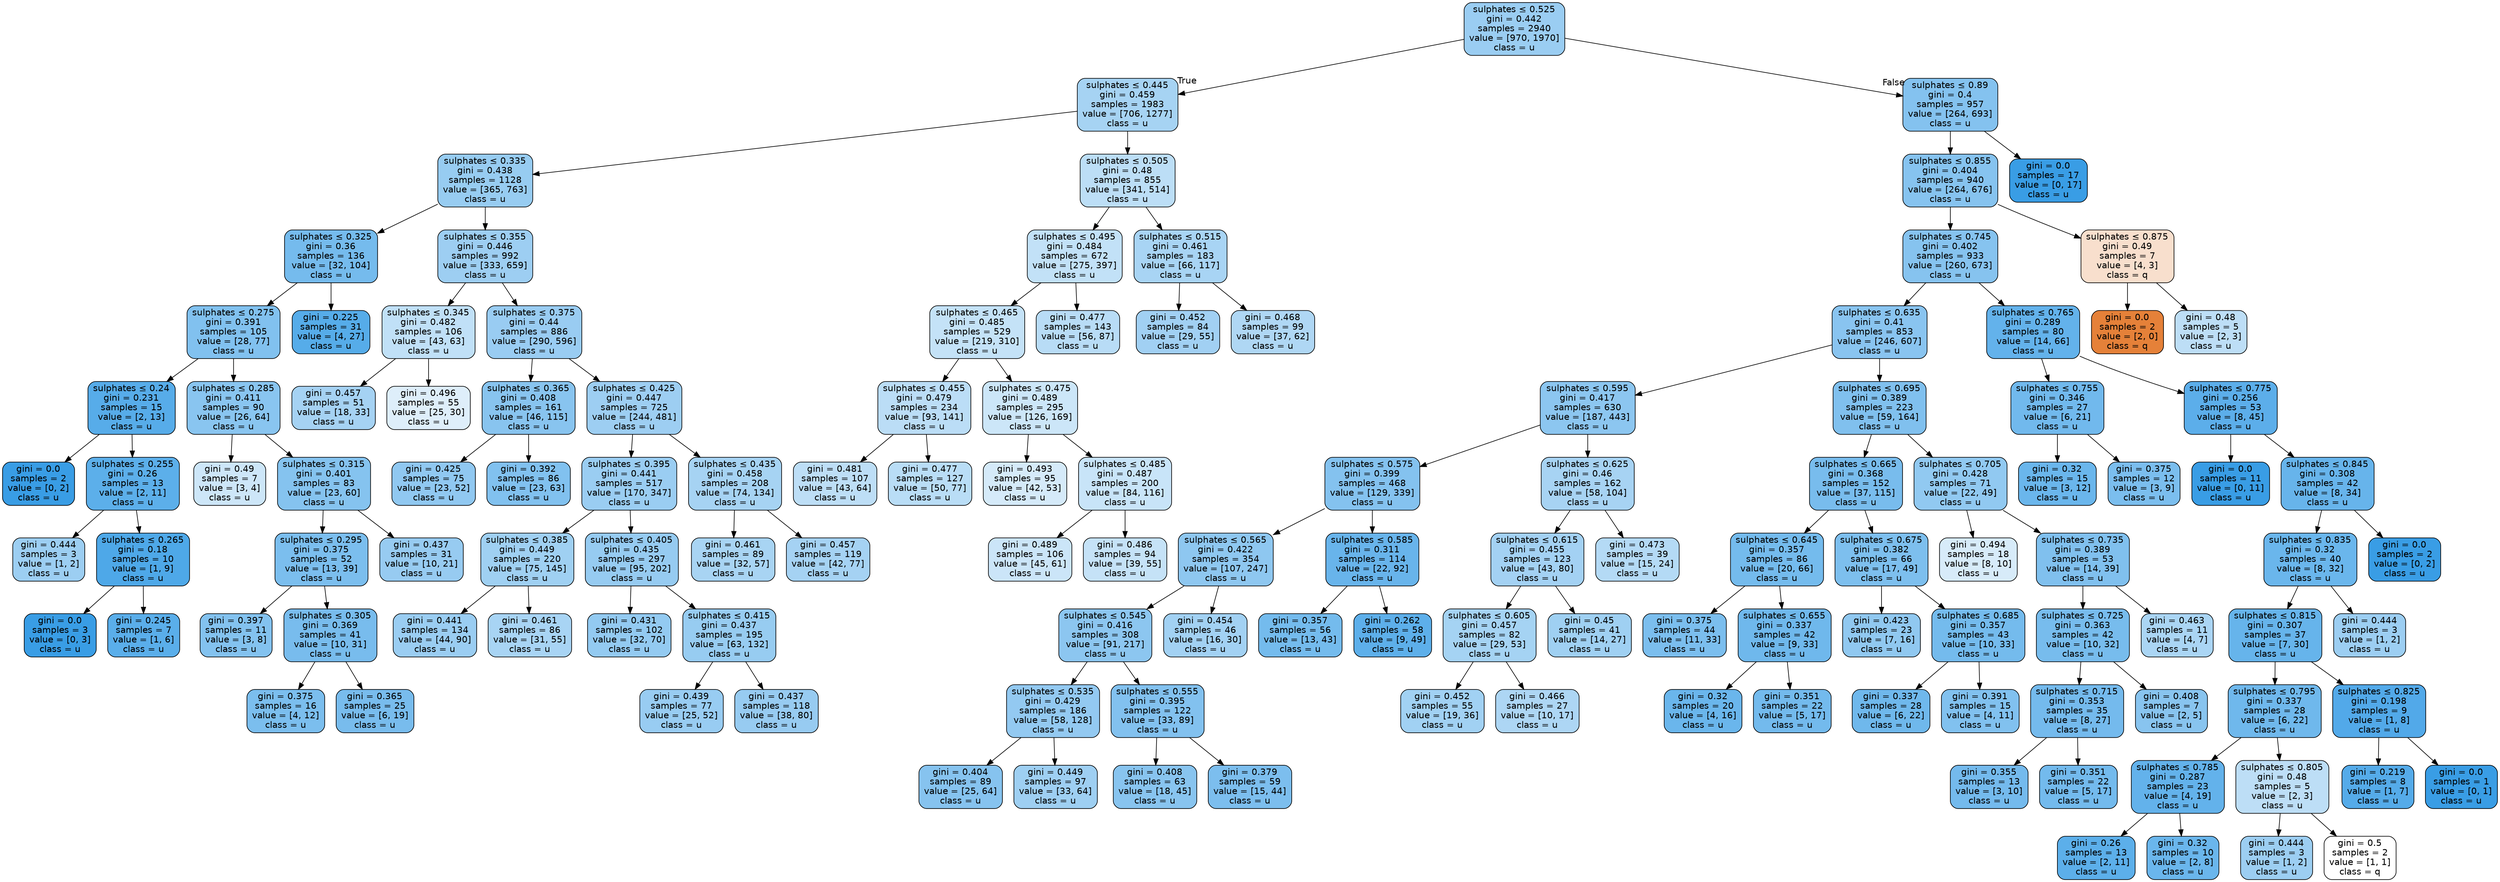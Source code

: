 digraph Tree {
node [shape=box, style="filled, rounded", color="black", fontname=helvetica] ;
edge [fontname=helvetica] ;
0 [label=<sulphates &le; 0.525<br/>gini = 0.442<br/>samples = 2940<br/>value = [970, 1970]<br/>class = u>, fillcolor="#399de581"] ;
1 [label=<sulphates &le; 0.445<br/>gini = 0.459<br/>samples = 1983<br/>value = [706, 1277]<br/>class = u>, fillcolor="#399de572"] ;
0 -> 1 [labeldistance=2.5, labelangle=45, headlabel="True"] ;
2 [label=<sulphates &le; 0.335<br/>gini = 0.438<br/>samples = 1128<br/>value = [365, 763]<br/>class = u>, fillcolor="#399de585"] ;
1 -> 2 ;
3 [label=<sulphates &le; 0.325<br/>gini = 0.36<br/>samples = 136<br/>value = [32, 104]<br/>class = u>, fillcolor="#399de5b1"] ;
2 -> 3 ;
4 [label=<sulphates &le; 0.275<br/>gini = 0.391<br/>samples = 105<br/>value = [28, 77]<br/>class = u>, fillcolor="#399de5a2"] ;
3 -> 4 ;
5 [label=<sulphates &le; 0.24<br/>gini = 0.231<br/>samples = 15<br/>value = [2, 13]<br/>class = u>, fillcolor="#399de5d8"] ;
4 -> 5 ;
6 [label=<gini = 0.0<br/>samples = 2<br/>value = [0, 2]<br/>class = u>, fillcolor="#399de5ff"] ;
5 -> 6 ;
7 [label=<sulphates &le; 0.255<br/>gini = 0.26<br/>samples = 13<br/>value = [2, 11]<br/>class = u>, fillcolor="#399de5d1"] ;
5 -> 7 ;
8 [label=<gini = 0.444<br/>samples = 3<br/>value = [1, 2]<br/>class = u>, fillcolor="#399de57f"] ;
7 -> 8 ;
9 [label=<sulphates &le; 0.265<br/>gini = 0.18<br/>samples = 10<br/>value = [1, 9]<br/>class = u>, fillcolor="#399de5e3"] ;
7 -> 9 ;
10 [label=<gini = 0.0<br/>samples = 3<br/>value = [0, 3]<br/>class = u>, fillcolor="#399de5ff"] ;
9 -> 10 ;
11 [label=<gini = 0.245<br/>samples = 7<br/>value = [1, 6]<br/>class = u>, fillcolor="#399de5d4"] ;
9 -> 11 ;
12 [label=<sulphates &le; 0.285<br/>gini = 0.411<br/>samples = 90<br/>value = [26, 64]<br/>class = u>, fillcolor="#399de597"] ;
4 -> 12 ;
13 [label=<gini = 0.49<br/>samples = 7<br/>value = [3, 4]<br/>class = u>, fillcolor="#399de540"] ;
12 -> 13 ;
14 [label=<sulphates &le; 0.315<br/>gini = 0.401<br/>samples = 83<br/>value = [23, 60]<br/>class = u>, fillcolor="#399de59d"] ;
12 -> 14 ;
15 [label=<sulphates &le; 0.295<br/>gini = 0.375<br/>samples = 52<br/>value = [13, 39]<br/>class = u>, fillcolor="#399de5aa"] ;
14 -> 15 ;
16 [label=<gini = 0.397<br/>samples = 11<br/>value = [3, 8]<br/>class = u>, fillcolor="#399de59f"] ;
15 -> 16 ;
17 [label=<sulphates &le; 0.305<br/>gini = 0.369<br/>samples = 41<br/>value = [10, 31]<br/>class = u>, fillcolor="#399de5ad"] ;
15 -> 17 ;
18 [label=<gini = 0.375<br/>samples = 16<br/>value = [4, 12]<br/>class = u>, fillcolor="#399de5aa"] ;
17 -> 18 ;
19 [label=<gini = 0.365<br/>samples = 25<br/>value = [6, 19]<br/>class = u>, fillcolor="#399de5ae"] ;
17 -> 19 ;
20 [label=<gini = 0.437<br/>samples = 31<br/>value = [10, 21]<br/>class = u>, fillcolor="#399de586"] ;
14 -> 20 ;
21 [label=<gini = 0.225<br/>samples = 31<br/>value = [4, 27]<br/>class = u>, fillcolor="#399de5d9"] ;
3 -> 21 ;
22 [label=<sulphates &le; 0.355<br/>gini = 0.446<br/>samples = 992<br/>value = [333, 659]<br/>class = u>, fillcolor="#399de57e"] ;
2 -> 22 ;
23 [label=<sulphates &le; 0.345<br/>gini = 0.482<br/>samples = 106<br/>value = [43, 63]<br/>class = u>, fillcolor="#399de551"] ;
22 -> 23 ;
24 [label=<gini = 0.457<br/>samples = 51<br/>value = [18, 33]<br/>class = u>, fillcolor="#399de574"] ;
23 -> 24 ;
25 [label=<gini = 0.496<br/>samples = 55<br/>value = [25, 30]<br/>class = u>, fillcolor="#399de52a"] ;
23 -> 25 ;
26 [label=<sulphates &le; 0.375<br/>gini = 0.44<br/>samples = 886<br/>value = [290, 596]<br/>class = u>, fillcolor="#399de583"] ;
22 -> 26 ;
27 [label=<sulphates &le; 0.365<br/>gini = 0.408<br/>samples = 161<br/>value = [46, 115]<br/>class = u>, fillcolor="#399de599"] ;
26 -> 27 ;
28 [label=<gini = 0.425<br/>samples = 75<br/>value = [23, 52]<br/>class = u>, fillcolor="#399de58e"] ;
27 -> 28 ;
29 [label=<gini = 0.392<br/>samples = 86<br/>value = [23, 63]<br/>class = u>, fillcolor="#399de5a2"] ;
27 -> 29 ;
30 [label=<sulphates &le; 0.425<br/>gini = 0.447<br/>samples = 725<br/>value = [244, 481]<br/>class = u>, fillcolor="#399de57e"] ;
26 -> 30 ;
31 [label=<sulphates &le; 0.395<br/>gini = 0.441<br/>samples = 517<br/>value = [170, 347]<br/>class = u>, fillcolor="#399de582"] ;
30 -> 31 ;
32 [label=<sulphates &le; 0.385<br/>gini = 0.449<br/>samples = 220<br/>value = [75, 145]<br/>class = u>, fillcolor="#399de57b"] ;
31 -> 32 ;
33 [label=<gini = 0.441<br/>samples = 134<br/>value = [44, 90]<br/>class = u>, fillcolor="#399de582"] ;
32 -> 33 ;
34 [label=<gini = 0.461<br/>samples = 86<br/>value = [31, 55]<br/>class = u>, fillcolor="#399de56f"] ;
32 -> 34 ;
35 [label=<sulphates &le; 0.405<br/>gini = 0.435<br/>samples = 297<br/>value = [95, 202]<br/>class = u>, fillcolor="#399de587"] ;
31 -> 35 ;
36 [label=<gini = 0.431<br/>samples = 102<br/>value = [32, 70]<br/>class = u>, fillcolor="#399de58a"] ;
35 -> 36 ;
37 [label=<sulphates &le; 0.415<br/>gini = 0.437<br/>samples = 195<br/>value = [63, 132]<br/>class = u>, fillcolor="#399de585"] ;
35 -> 37 ;
38 [label=<gini = 0.439<br/>samples = 77<br/>value = [25, 52]<br/>class = u>, fillcolor="#399de584"] ;
37 -> 38 ;
39 [label=<gini = 0.437<br/>samples = 118<br/>value = [38, 80]<br/>class = u>, fillcolor="#399de586"] ;
37 -> 39 ;
40 [label=<sulphates &le; 0.435<br/>gini = 0.458<br/>samples = 208<br/>value = [74, 134]<br/>class = u>, fillcolor="#399de572"] ;
30 -> 40 ;
41 [label=<gini = 0.461<br/>samples = 89<br/>value = [32, 57]<br/>class = u>, fillcolor="#399de570"] ;
40 -> 41 ;
42 [label=<gini = 0.457<br/>samples = 119<br/>value = [42, 77]<br/>class = u>, fillcolor="#399de574"] ;
40 -> 42 ;
43 [label=<sulphates &le; 0.505<br/>gini = 0.48<br/>samples = 855<br/>value = [341, 514]<br/>class = u>, fillcolor="#399de556"] ;
1 -> 43 ;
44 [label=<sulphates &le; 0.495<br/>gini = 0.484<br/>samples = 672<br/>value = [275, 397]<br/>class = u>, fillcolor="#399de54e"] ;
43 -> 44 ;
45 [label=<sulphates &le; 0.465<br/>gini = 0.485<br/>samples = 529<br/>value = [219, 310]<br/>class = u>, fillcolor="#399de54b"] ;
44 -> 45 ;
46 [label=<sulphates &le; 0.455<br/>gini = 0.479<br/>samples = 234<br/>value = [93, 141]<br/>class = u>, fillcolor="#399de557"] ;
45 -> 46 ;
47 [label=<gini = 0.481<br/>samples = 107<br/>value = [43, 64]<br/>class = u>, fillcolor="#399de554"] ;
46 -> 47 ;
48 [label=<gini = 0.477<br/>samples = 127<br/>value = [50, 77]<br/>class = u>, fillcolor="#399de559"] ;
46 -> 48 ;
49 [label=<sulphates &le; 0.475<br/>gini = 0.489<br/>samples = 295<br/>value = [126, 169]<br/>class = u>, fillcolor="#399de541"] ;
45 -> 49 ;
50 [label=<gini = 0.493<br/>samples = 95<br/>value = [42, 53]<br/>class = u>, fillcolor="#399de535"] ;
49 -> 50 ;
51 [label=<sulphates &le; 0.485<br/>gini = 0.487<br/>samples = 200<br/>value = [84, 116]<br/>class = u>, fillcolor="#399de546"] ;
49 -> 51 ;
52 [label=<gini = 0.489<br/>samples = 106<br/>value = [45, 61]<br/>class = u>, fillcolor="#399de543"] ;
51 -> 52 ;
53 [label=<gini = 0.486<br/>samples = 94<br/>value = [39, 55]<br/>class = u>, fillcolor="#399de54a"] ;
51 -> 53 ;
54 [label=<gini = 0.477<br/>samples = 143<br/>value = [56, 87]<br/>class = u>, fillcolor="#399de55b"] ;
44 -> 54 ;
55 [label=<sulphates &le; 0.515<br/>gini = 0.461<br/>samples = 183<br/>value = [66, 117]<br/>class = u>, fillcolor="#399de56f"] ;
43 -> 55 ;
56 [label=<gini = 0.452<br/>samples = 84<br/>value = [29, 55]<br/>class = u>, fillcolor="#399de579"] ;
55 -> 56 ;
57 [label=<gini = 0.468<br/>samples = 99<br/>value = [37, 62]<br/>class = u>, fillcolor="#399de567"] ;
55 -> 57 ;
58 [label=<sulphates &le; 0.89<br/>gini = 0.4<br/>samples = 957<br/>value = [264, 693]<br/>class = u>, fillcolor="#399de59e"] ;
0 -> 58 [labeldistance=2.5, labelangle=-45, headlabel="False"] ;
59 [label=<sulphates &le; 0.855<br/>gini = 0.404<br/>samples = 940<br/>value = [264, 676]<br/>class = u>, fillcolor="#399de59b"] ;
58 -> 59 ;
60 [label=<sulphates &le; 0.745<br/>gini = 0.402<br/>samples = 933<br/>value = [260, 673]<br/>class = u>, fillcolor="#399de59c"] ;
59 -> 60 ;
61 [label=<sulphates &le; 0.635<br/>gini = 0.41<br/>samples = 853<br/>value = [246, 607]<br/>class = u>, fillcolor="#399de598"] ;
60 -> 61 ;
62 [label=<sulphates &le; 0.595<br/>gini = 0.417<br/>samples = 630<br/>value = [187, 443]<br/>class = u>, fillcolor="#399de593"] ;
61 -> 62 ;
63 [label=<sulphates &le; 0.575<br/>gini = 0.399<br/>samples = 468<br/>value = [129, 339]<br/>class = u>, fillcolor="#399de59e"] ;
62 -> 63 ;
64 [label=<sulphates &le; 0.565<br/>gini = 0.422<br/>samples = 354<br/>value = [107, 247]<br/>class = u>, fillcolor="#399de591"] ;
63 -> 64 ;
65 [label=<sulphates &le; 0.545<br/>gini = 0.416<br/>samples = 308<br/>value = [91, 217]<br/>class = u>, fillcolor="#399de594"] ;
64 -> 65 ;
66 [label=<sulphates &le; 0.535<br/>gini = 0.429<br/>samples = 186<br/>value = [58, 128]<br/>class = u>, fillcolor="#399de58b"] ;
65 -> 66 ;
67 [label=<gini = 0.404<br/>samples = 89<br/>value = [25, 64]<br/>class = u>, fillcolor="#399de59b"] ;
66 -> 67 ;
68 [label=<gini = 0.449<br/>samples = 97<br/>value = [33, 64]<br/>class = u>, fillcolor="#399de57c"] ;
66 -> 68 ;
69 [label=<sulphates &le; 0.555<br/>gini = 0.395<br/>samples = 122<br/>value = [33, 89]<br/>class = u>, fillcolor="#399de5a0"] ;
65 -> 69 ;
70 [label=<gini = 0.408<br/>samples = 63<br/>value = [18, 45]<br/>class = u>, fillcolor="#399de599"] ;
69 -> 70 ;
71 [label=<gini = 0.379<br/>samples = 59<br/>value = [15, 44]<br/>class = u>, fillcolor="#399de5a8"] ;
69 -> 71 ;
72 [label=<gini = 0.454<br/>samples = 46<br/>value = [16, 30]<br/>class = u>, fillcolor="#399de577"] ;
64 -> 72 ;
73 [label=<sulphates &le; 0.585<br/>gini = 0.311<br/>samples = 114<br/>value = [22, 92]<br/>class = u>, fillcolor="#399de5c2"] ;
63 -> 73 ;
74 [label=<gini = 0.357<br/>samples = 56<br/>value = [13, 43]<br/>class = u>, fillcolor="#399de5b2"] ;
73 -> 74 ;
75 [label=<gini = 0.262<br/>samples = 58<br/>value = [9, 49]<br/>class = u>, fillcolor="#399de5d0"] ;
73 -> 75 ;
76 [label=<sulphates &le; 0.625<br/>gini = 0.46<br/>samples = 162<br/>value = [58, 104]<br/>class = u>, fillcolor="#399de571"] ;
62 -> 76 ;
77 [label=<sulphates &le; 0.615<br/>gini = 0.455<br/>samples = 123<br/>value = [43, 80]<br/>class = u>, fillcolor="#399de576"] ;
76 -> 77 ;
78 [label=<sulphates &le; 0.605<br/>gini = 0.457<br/>samples = 82<br/>value = [29, 53]<br/>class = u>, fillcolor="#399de573"] ;
77 -> 78 ;
79 [label=<gini = 0.452<br/>samples = 55<br/>value = [19, 36]<br/>class = u>, fillcolor="#399de578"] ;
78 -> 79 ;
80 [label=<gini = 0.466<br/>samples = 27<br/>value = [10, 17]<br/>class = u>, fillcolor="#399de569"] ;
78 -> 80 ;
81 [label=<gini = 0.45<br/>samples = 41<br/>value = [14, 27]<br/>class = u>, fillcolor="#399de57b"] ;
77 -> 81 ;
82 [label=<gini = 0.473<br/>samples = 39<br/>value = [15, 24]<br/>class = u>, fillcolor="#399de560"] ;
76 -> 82 ;
83 [label=<sulphates &le; 0.695<br/>gini = 0.389<br/>samples = 223<br/>value = [59, 164]<br/>class = u>, fillcolor="#399de5a3"] ;
61 -> 83 ;
84 [label=<sulphates &le; 0.665<br/>gini = 0.368<br/>samples = 152<br/>value = [37, 115]<br/>class = u>, fillcolor="#399de5ad"] ;
83 -> 84 ;
85 [label=<sulphates &le; 0.645<br/>gini = 0.357<br/>samples = 86<br/>value = [20, 66]<br/>class = u>, fillcolor="#399de5b2"] ;
84 -> 85 ;
86 [label=<gini = 0.375<br/>samples = 44<br/>value = [11, 33]<br/>class = u>, fillcolor="#399de5aa"] ;
85 -> 86 ;
87 [label=<sulphates &le; 0.655<br/>gini = 0.337<br/>samples = 42<br/>value = [9, 33]<br/>class = u>, fillcolor="#399de5b9"] ;
85 -> 87 ;
88 [label=<gini = 0.32<br/>samples = 20<br/>value = [4, 16]<br/>class = u>, fillcolor="#399de5bf"] ;
87 -> 88 ;
89 [label=<gini = 0.351<br/>samples = 22<br/>value = [5, 17]<br/>class = u>, fillcolor="#399de5b4"] ;
87 -> 89 ;
90 [label=<sulphates &le; 0.675<br/>gini = 0.382<br/>samples = 66<br/>value = [17, 49]<br/>class = u>, fillcolor="#399de5a7"] ;
84 -> 90 ;
91 [label=<gini = 0.423<br/>samples = 23<br/>value = [7, 16]<br/>class = u>, fillcolor="#399de58f"] ;
90 -> 91 ;
92 [label=<sulphates &le; 0.685<br/>gini = 0.357<br/>samples = 43<br/>value = [10, 33]<br/>class = u>, fillcolor="#399de5b2"] ;
90 -> 92 ;
93 [label=<gini = 0.337<br/>samples = 28<br/>value = [6, 22]<br/>class = u>, fillcolor="#399de5b9"] ;
92 -> 93 ;
94 [label=<gini = 0.391<br/>samples = 15<br/>value = [4, 11]<br/>class = u>, fillcolor="#399de5a2"] ;
92 -> 94 ;
95 [label=<sulphates &le; 0.705<br/>gini = 0.428<br/>samples = 71<br/>value = [22, 49]<br/>class = u>, fillcolor="#399de58d"] ;
83 -> 95 ;
96 [label=<gini = 0.494<br/>samples = 18<br/>value = [8, 10]<br/>class = u>, fillcolor="#399de533"] ;
95 -> 96 ;
97 [label=<sulphates &le; 0.735<br/>gini = 0.389<br/>samples = 53<br/>value = [14, 39]<br/>class = u>, fillcolor="#399de5a3"] ;
95 -> 97 ;
98 [label=<sulphates &le; 0.725<br/>gini = 0.363<br/>samples = 42<br/>value = [10, 32]<br/>class = u>, fillcolor="#399de5af"] ;
97 -> 98 ;
99 [label=<sulphates &le; 0.715<br/>gini = 0.353<br/>samples = 35<br/>value = [8, 27]<br/>class = u>, fillcolor="#399de5b3"] ;
98 -> 99 ;
100 [label=<gini = 0.355<br/>samples = 13<br/>value = [3, 10]<br/>class = u>, fillcolor="#399de5b3"] ;
99 -> 100 ;
101 [label=<gini = 0.351<br/>samples = 22<br/>value = [5, 17]<br/>class = u>, fillcolor="#399de5b4"] ;
99 -> 101 ;
102 [label=<gini = 0.408<br/>samples = 7<br/>value = [2, 5]<br/>class = u>, fillcolor="#399de599"] ;
98 -> 102 ;
103 [label=<gini = 0.463<br/>samples = 11<br/>value = [4, 7]<br/>class = u>, fillcolor="#399de56d"] ;
97 -> 103 ;
104 [label=<sulphates &le; 0.765<br/>gini = 0.289<br/>samples = 80<br/>value = [14, 66]<br/>class = u>, fillcolor="#399de5c9"] ;
60 -> 104 ;
105 [label=<sulphates &le; 0.755<br/>gini = 0.346<br/>samples = 27<br/>value = [6, 21]<br/>class = u>, fillcolor="#399de5b6"] ;
104 -> 105 ;
106 [label=<gini = 0.32<br/>samples = 15<br/>value = [3, 12]<br/>class = u>, fillcolor="#399de5bf"] ;
105 -> 106 ;
107 [label=<gini = 0.375<br/>samples = 12<br/>value = [3, 9]<br/>class = u>, fillcolor="#399de5aa"] ;
105 -> 107 ;
108 [label=<sulphates &le; 0.775<br/>gini = 0.256<br/>samples = 53<br/>value = [8, 45]<br/>class = u>, fillcolor="#399de5d2"] ;
104 -> 108 ;
109 [label=<gini = 0.0<br/>samples = 11<br/>value = [0, 11]<br/>class = u>, fillcolor="#399de5ff"] ;
108 -> 109 ;
110 [label=<sulphates &le; 0.845<br/>gini = 0.308<br/>samples = 42<br/>value = [8, 34]<br/>class = u>, fillcolor="#399de5c3"] ;
108 -> 110 ;
111 [label=<sulphates &le; 0.835<br/>gini = 0.32<br/>samples = 40<br/>value = [8, 32]<br/>class = u>, fillcolor="#399de5bf"] ;
110 -> 111 ;
112 [label=<sulphates &le; 0.815<br/>gini = 0.307<br/>samples = 37<br/>value = [7, 30]<br/>class = u>, fillcolor="#399de5c4"] ;
111 -> 112 ;
113 [label=<sulphates &le; 0.795<br/>gini = 0.337<br/>samples = 28<br/>value = [6, 22]<br/>class = u>, fillcolor="#399de5b9"] ;
112 -> 113 ;
114 [label=<sulphates &le; 0.785<br/>gini = 0.287<br/>samples = 23<br/>value = [4, 19]<br/>class = u>, fillcolor="#399de5c9"] ;
113 -> 114 ;
115 [label=<gini = 0.26<br/>samples = 13<br/>value = [2, 11]<br/>class = u>, fillcolor="#399de5d1"] ;
114 -> 115 ;
116 [label=<gini = 0.32<br/>samples = 10<br/>value = [2, 8]<br/>class = u>, fillcolor="#399de5bf"] ;
114 -> 116 ;
117 [label=<sulphates &le; 0.805<br/>gini = 0.48<br/>samples = 5<br/>value = [2, 3]<br/>class = u>, fillcolor="#399de555"] ;
113 -> 117 ;
118 [label=<gini = 0.444<br/>samples = 3<br/>value = [1, 2]<br/>class = u>, fillcolor="#399de57f"] ;
117 -> 118 ;
119 [label=<gini = 0.5<br/>samples = 2<br/>value = [1, 1]<br/>class = q>, fillcolor="#e5813900"] ;
117 -> 119 ;
120 [label=<sulphates &le; 0.825<br/>gini = 0.198<br/>samples = 9<br/>value = [1, 8]<br/>class = u>, fillcolor="#399de5df"] ;
112 -> 120 ;
121 [label=<gini = 0.219<br/>samples = 8<br/>value = [1, 7]<br/>class = u>, fillcolor="#399de5db"] ;
120 -> 121 ;
122 [label=<gini = 0.0<br/>samples = 1<br/>value = [0, 1]<br/>class = u>, fillcolor="#399de5ff"] ;
120 -> 122 ;
123 [label=<gini = 0.444<br/>samples = 3<br/>value = [1, 2]<br/>class = u>, fillcolor="#399de57f"] ;
111 -> 123 ;
124 [label=<gini = 0.0<br/>samples = 2<br/>value = [0, 2]<br/>class = u>, fillcolor="#399de5ff"] ;
110 -> 124 ;
125 [label=<sulphates &le; 0.875<br/>gini = 0.49<br/>samples = 7<br/>value = [4, 3]<br/>class = q>, fillcolor="#e5813940"] ;
59 -> 125 ;
126 [label=<gini = 0.0<br/>samples = 2<br/>value = [2, 0]<br/>class = q>, fillcolor="#e58139ff"] ;
125 -> 126 ;
127 [label=<gini = 0.48<br/>samples = 5<br/>value = [2, 3]<br/>class = u>, fillcolor="#399de555"] ;
125 -> 127 ;
128 [label=<gini = 0.0<br/>samples = 17<br/>value = [0, 17]<br/>class = u>, fillcolor="#399de5ff"] ;
58 -> 128 ;
}